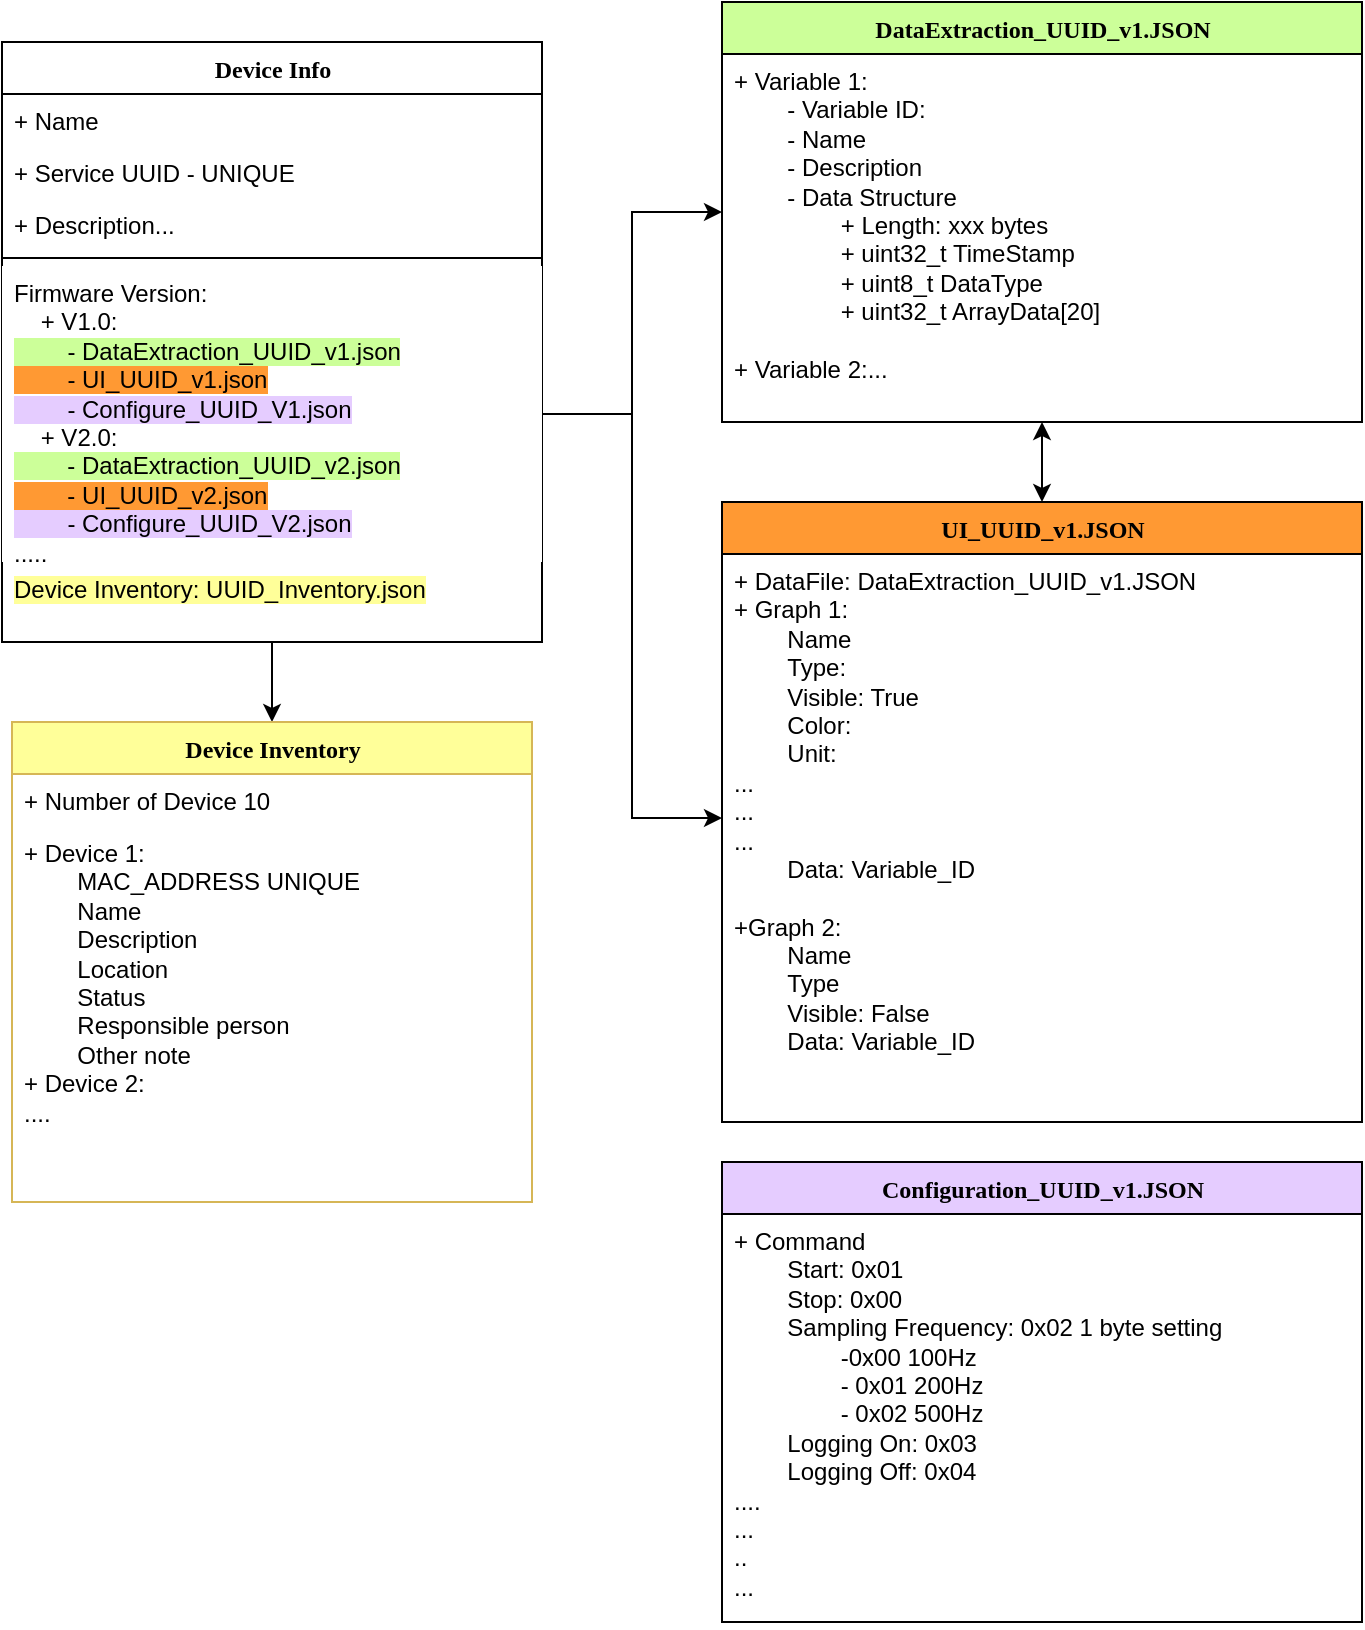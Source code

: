 <mxfile version="22.0.5" type="github">
  <diagram name="Page-1" id="9f46799a-70d6-7492-0946-bef42562c5a5">
    <mxGraphModel dx="1434" dy="878" grid="1" gridSize="10" guides="1" tooltips="1" connect="1" arrows="1" fold="1" page="1" pageScale="1" pageWidth="1100" pageHeight="850" background="none" math="0" shadow="0">
      <root>
        <mxCell id="0" />
        <mxCell id="1" parent="0" />
        <mxCell id="8NWCVkhZBtBibmG_ez0Z-12" style="edgeStyle=orthogonalEdgeStyle;rounded=0;orthogonalLoop=1;jettySize=auto;html=1;exitX=0.5;exitY=1;exitDx=0;exitDy=0;entryX=0.5;entryY=0;entryDx=0;entryDy=0;" edge="1" parent="1" source="78961159f06e98e8-17" target="78961159f06e98e8-56">
          <mxGeometry relative="1" as="geometry" />
        </mxCell>
        <mxCell id="78961159f06e98e8-17" value="Device Info" style="swimlane;html=1;fontStyle=1;align=center;verticalAlign=top;childLayout=stackLayout;horizontal=1;startSize=26;horizontalStack=0;resizeParent=1;resizeLast=0;collapsible=1;marginBottom=0;swimlaneFillColor=#ffffff;rounded=0;shadow=0;comic=0;labelBackgroundColor=none;strokeWidth=1;fillColor=none;fontFamily=Verdana;fontSize=12" parent="1" vertex="1">
          <mxGeometry x="40" y="40" width="270" height="300" as="geometry" />
        </mxCell>
        <mxCell id="78961159f06e98e8-21" value="+ Name" style="text;html=1;strokeColor=none;fillColor=none;align=left;verticalAlign=top;spacingLeft=4;spacingRight=4;whiteSpace=wrap;overflow=hidden;rotatable=0;points=[[0,0.5],[1,0.5]];portConstraint=eastwest;" parent="78961159f06e98e8-17" vertex="1">
          <mxGeometry y="26" width="270" height="26" as="geometry" />
        </mxCell>
        <mxCell id="78961159f06e98e8-23" value="+ Service UUID - UNIQUE" style="text;html=1;strokeColor=none;fillColor=none;align=left;verticalAlign=top;spacingLeft=4;spacingRight=4;whiteSpace=wrap;overflow=hidden;rotatable=0;points=[[0,0.5],[1,0.5]];portConstraint=eastwest;" parent="78961159f06e98e8-17" vertex="1">
          <mxGeometry y="52" width="270" height="26" as="geometry" />
        </mxCell>
        <mxCell id="78961159f06e98e8-25" value="+ Description...&lt;br&gt;" style="text;html=1;strokeColor=none;fillColor=none;align=left;verticalAlign=top;spacingLeft=4;spacingRight=4;whiteSpace=wrap;overflow=hidden;rotatable=0;points=[[0,0.5],[1,0.5]];portConstraint=eastwest;" parent="78961159f06e98e8-17" vertex="1">
          <mxGeometry y="78" width="270" height="26" as="geometry" />
        </mxCell>
        <mxCell id="78961159f06e98e8-19" value="" style="line;html=1;strokeWidth=1;fillColor=none;align=left;verticalAlign=middle;spacingTop=-1;spacingLeft=3;spacingRight=3;rotatable=0;labelPosition=right;points=[];portConstraint=eastwest;" parent="78961159f06e98e8-17" vertex="1">
          <mxGeometry y="104" width="270" height="8" as="geometry" />
        </mxCell>
        <mxCell id="78961159f06e98e8-20" value="Firmware Version:&lt;br&gt;&lt;span style=&quot;&quot;&gt;&lt;span style=&quot;white-space: pre;&quot;&gt;&amp;nbsp;&amp;nbsp;&amp;nbsp;&amp;nbsp;&lt;/span&gt;&lt;/span&gt;+ V1.0: &lt;br&gt;&lt;span style=&quot;background-color: rgb(204, 255, 153);&quot;&gt;&lt;span style=&quot;&quot;&gt;&lt;span style=&quot;white-space: pre;&quot;&gt;&amp;nbsp;&amp;nbsp;&amp;nbsp;&amp;nbsp;&lt;/span&gt;&lt;/span&gt;&lt;span style=&quot;&quot;&gt;&lt;span style=&quot;white-space: pre;&quot;&gt;&amp;nbsp;&amp;nbsp;&amp;nbsp;&amp;nbsp;&lt;/span&gt;&lt;/span&gt;- DataExtraction_UUID_v1.json&lt;br&gt;&lt;/span&gt;&lt;span style=&quot;background-color: rgb(255, 153, 51);&quot;&gt;&lt;span style=&quot;&quot;&gt;&lt;span style=&quot;white-space: pre;&quot;&gt;&amp;nbsp;&amp;nbsp;&amp;nbsp;&amp;nbsp;&lt;/span&gt;&lt;/span&gt;&lt;span style=&quot;&quot;&gt;&lt;span style=&quot;white-space: pre;&quot;&gt;&amp;nbsp;&amp;nbsp;&amp;nbsp;&amp;nbsp;&lt;/span&gt;&lt;/span&gt;- UI_UUID_v1.json&lt;br&gt;&lt;/span&gt;&lt;span style=&quot;background-color: rgb(229, 204, 255);&quot;&gt;&lt;span style=&quot;white-space: pre;&quot;&gt;&amp;nbsp;&amp;nbsp;&amp;nbsp;&amp;nbsp;&lt;/span&gt;&lt;span style=&quot;white-space: pre;&quot;&gt;&amp;nbsp;&amp;nbsp;&amp;nbsp;&amp;nbsp;&lt;/span&gt;- Configure_UUID_V1.json&lt;br&gt;&lt;/span&gt;&lt;span style=&quot;&quot;&gt;&lt;span style=&quot;white-space: pre;&quot;&gt;&amp;nbsp;&amp;nbsp;&amp;nbsp;&amp;nbsp;&lt;/span&gt;&lt;/span&gt;+ V2.0:&amp;nbsp;&lt;br style=&quot;border-color: var(--border-color);&quot;&gt;&#x9;&lt;span style=&quot;background-color: rgb(204, 255, 153);&quot;&gt;&lt;span style=&quot;border-color: var(--border-color);&quot;&gt;&lt;span style=&quot;white-space: pre;&quot;&gt;&lt;span style=&quot;white-space: pre;&quot;&gt;&#x9;&lt;/span&gt;&lt;/span&gt;&lt;/span&gt;- DataExtraction_UUID_v2.json&lt;br style=&quot;border-color: var(--border-color);&quot;&gt;&lt;/span&gt;&lt;span style=&quot;background-color: rgb(255, 153, 51);&quot;&gt;&lt;span style=&quot;border-color: var(--border-color);&quot;&gt;&lt;span style=&quot;white-space: pre;&quot;&gt;&amp;nbsp;&amp;nbsp;&amp;nbsp;&amp;nbsp;&lt;/span&gt;&lt;/span&gt;&lt;span style=&quot;border-color: var(--border-color);&quot;&gt;&lt;span style=&quot;white-space: pre;&quot;&gt;&amp;nbsp;&amp;nbsp;&amp;nbsp;&amp;nbsp;-&lt;/span&gt;&lt;/span&gt;&amp;nbsp;UI_UUID_v2.json&lt;br style=&quot;border-color: var(--border-color);&quot;&gt;&lt;/span&gt;&lt;span style=&quot;background-color: rgb(229, 204, 255);&quot;&gt;&lt;span style=&quot;border-color: var(--border-color);&quot;&gt;&lt;span style=&quot;white-space: pre;&quot;&gt;&amp;nbsp;&amp;nbsp;&amp;nbsp;&amp;nbsp;&lt;/span&gt;&lt;/span&gt;&lt;span style=&quot;border-color: var(--border-color);&quot;&gt;&lt;span style=&quot;white-space: pre;&quot;&gt;&amp;nbsp;&amp;nbsp;&amp;nbsp;&amp;nbsp;&lt;/span&gt;&lt;/span&gt;- Configure_UUID_V2.json&lt;br&gt;&lt;/span&gt;....." style="text;html=1;strokeColor=none;fillColor=default;align=left;verticalAlign=top;spacingLeft=4;spacingRight=4;whiteSpace=wrap;overflow=hidden;rotatable=0;points=[[0,0.5],[1,0.5]];portConstraint=eastwest;" parent="78961159f06e98e8-17" vertex="1">
          <mxGeometry y="112" width="270" height="148" as="geometry" />
        </mxCell>
        <mxCell id="8NWCVkhZBtBibmG_ez0Z-2" value="&lt;span style=&quot;background-color: rgb(255, 255, 153);&quot;&gt;Device Inventory: UUID_Inventory.json&lt;/span&gt;" style="text;html=1;strokeColor=none;fillColor=none;align=left;verticalAlign=top;spacingLeft=4;spacingRight=4;whiteSpace=wrap;overflow=hidden;rotatable=0;points=[[0,0.5],[1,0.5]];portConstraint=eastwest;" vertex="1" parent="78961159f06e98e8-17">
          <mxGeometry y="260" width="270" height="26" as="geometry" />
        </mxCell>
        <mxCell id="8NWCVkhZBtBibmG_ez0Z-10" style="edgeStyle=orthogonalEdgeStyle;rounded=0;orthogonalLoop=1;jettySize=auto;html=1;entryX=0.5;entryY=0;entryDx=0;entryDy=0;startArrow=classic;startFill=1;" edge="1" parent="1" source="78961159f06e98e8-30" target="8NWCVkhZBtBibmG_ez0Z-4">
          <mxGeometry relative="1" as="geometry" />
        </mxCell>
        <mxCell id="78961159f06e98e8-30" value="DataExtraction_UUID_v1.JSON" style="swimlane;html=1;fontStyle=1;align=center;verticalAlign=top;childLayout=stackLayout;horizontal=1;startSize=26;horizontalStack=0;resizeParent=1;resizeLast=0;collapsible=1;marginBottom=0;swimlaneFillColor=#ffffff;rounded=0;shadow=0;comic=0;labelBackgroundColor=none;strokeWidth=1;fillColor=#CCFF99;fontFamily=Verdana;fontSize=12" parent="1" vertex="1">
          <mxGeometry x="400" y="20" width="320" height="210" as="geometry" />
        </mxCell>
        <mxCell id="78961159f06e98e8-31" value="+ Variable 1:&amp;nbsp;&lt;br&gt;&lt;span style=&quot;white-space: pre;&quot;&gt;&#x9;&lt;/span&gt;- Variable ID:&amp;nbsp;&lt;br&gt;&lt;span style=&quot;white-space: pre;&quot;&gt;&#x9;&lt;/span&gt;- Name&lt;br&gt;&lt;span style=&quot;white-space: pre;&quot;&gt;&#x9;&lt;/span&gt;- Description&lt;br&gt;&lt;span style=&quot;white-space: pre;&quot;&gt;&#x9;&lt;/span&gt;- Data Structure&lt;br&gt;&lt;span style=&quot;white-space: pre;&quot;&gt;&#x9;&lt;span style=&quot;white-space: pre;&quot;&gt;&#x9;&lt;/span&gt;+&lt;/span&gt;&amp;nbsp;Length: xxx bytes&lt;br&gt;&lt;span style=&quot;white-space: pre;&quot;&gt;&#x9;&lt;/span&gt;&lt;span style=&quot;white-space: pre;&quot;&gt;&#x9;&lt;/span&gt;+ uint32_t TimeStamp&lt;br&gt;&lt;span style=&quot;white-space: pre;&quot;&gt;&#x9;&lt;/span&gt;&lt;span style=&quot;white-space: pre;&quot;&gt;&#x9;&lt;/span&gt;+ uint8_t DataType&lt;br&gt;&lt;span style=&quot;white-space: pre;&quot;&gt;&#x9;&lt;/span&gt;&lt;span style=&quot;white-space: pre;&quot;&gt;&#x9;&lt;/span&gt;+ uint32_t ArrayData[20]&lt;br&gt;&lt;br&gt;+ Variable 2:..." style="text;html=1;strokeColor=none;fillColor=none;align=left;verticalAlign=top;spacingLeft=4;spacingRight=4;whiteSpace=wrap;overflow=hidden;rotatable=0;points=[[0,0.5],[1,0.5]];portConstraint=eastwest;" parent="78961159f06e98e8-30" vertex="1">
          <mxGeometry y="26" width="320" height="184" as="geometry" />
        </mxCell>
        <mxCell id="78961159f06e98e8-56" value="Device Inventory" style="swimlane;html=1;fontStyle=1;align=center;verticalAlign=top;childLayout=stackLayout;horizontal=1;startSize=26;horizontalStack=0;resizeParent=1;resizeLast=0;collapsible=1;marginBottom=0;swimlaneFillColor=#ffffff;rounded=0;shadow=0;comic=0;labelBackgroundColor=none;strokeWidth=1;fillColor=#FFFF99;fontFamily=Verdana;fontSize=12;strokeColor=#d6b656;" parent="1" vertex="1">
          <mxGeometry x="45" y="380" width="260" height="240" as="geometry" />
        </mxCell>
        <mxCell id="78961159f06e98e8-57" value="+ Number of Device 10" style="text;html=1;strokeColor=none;fillColor=none;align=left;verticalAlign=top;spacingLeft=4;spacingRight=4;whiteSpace=wrap;overflow=hidden;rotatable=0;points=[[0,0.5],[1,0.5]];portConstraint=eastwest;" parent="78961159f06e98e8-56" vertex="1">
          <mxGeometry y="26" width="260" height="26" as="geometry" />
        </mxCell>
        <mxCell id="78961159f06e98e8-58" value="+ Device 1:&lt;br&gt;&lt;span style=&quot;white-space: pre;&quot;&gt;&#x9;&lt;/span&gt;MAC_ADDRESS UNIQUE&lt;br&gt;&lt;span style=&quot;white-space: pre;&quot;&gt;&#x9;&lt;/span&gt;Name&lt;br&gt;&lt;span style=&quot;white-space: pre;&quot;&gt;&#x9;&lt;/span&gt;Description&lt;br&gt;&lt;span style=&quot;white-space: pre;&quot;&gt;&#x9;&lt;/span&gt;Location&lt;br&gt;&lt;span style=&quot;white-space: pre;&quot;&gt;&#x9;&lt;/span&gt;Status&lt;br&gt;&lt;span style=&quot;white-space: pre;&quot;&gt;&#x9;&lt;/span&gt;Responsible person&lt;br&gt;&lt;span style=&quot;white-space: pre;&quot;&gt;&#x9;&lt;/span&gt;Other note&lt;br&gt;+ Device 2:&lt;br&gt;...." style="text;html=1;strokeColor=none;fillColor=none;align=left;verticalAlign=top;spacingLeft=4;spacingRight=4;whiteSpace=wrap;overflow=hidden;rotatable=0;points=[[0,0.5],[1,0.5]];portConstraint=eastwest;" parent="78961159f06e98e8-56" vertex="1">
          <mxGeometry y="52" width="260" height="148" as="geometry" />
        </mxCell>
        <mxCell id="78961159f06e98e8-130" style="edgeStyle=elbowEdgeStyle;html=1;labelBackgroundColor=none;startFill=0;startSize=8;endArrow=diamondThin;endFill=0;endSize=16;fontFamily=Verdana;fontSize=12;elbow=vertical;" parent="1" edge="1">
          <mxGeometry relative="1" as="geometry">
            <mxPoint x="550" y="617" as="sourcePoint" />
            <mxPoint x="520" y="617" as="targetPoint" />
          </mxGeometry>
        </mxCell>
        <mxCell id="8NWCVkhZBtBibmG_ez0Z-3" value="" style="edgeStyle=orthogonalEdgeStyle;rounded=0;orthogonalLoop=1;jettySize=auto;html=1;entryX=0;entryY=0.5;entryDx=0;entryDy=0;" edge="1" parent="1" source="78961159f06e98e8-20" target="78961159f06e98e8-30">
          <mxGeometry relative="1" as="geometry">
            <mxPoint x="800" y="171" as="targetPoint" />
          </mxGeometry>
        </mxCell>
        <mxCell id="8NWCVkhZBtBibmG_ez0Z-4" value="UI_UUID_v1.JSON" style="swimlane;html=1;fontStyle=1;align=center;verticalAlign=top;childLayout=stackLayout;horizontal=1;startSize=26;horizontalStack=0;resizeParent=1;resizeLast=0;collapsible=1;marginBottom=0;swimlaneFillColor=#ffffff;rounded=0;shadow=0;comic=0;labelBackgroundColor=none;strokeWidth=1;fillColor=#FF9933;fontFamily=Verdana;fontSize=12" vertex="1" parent="1">
          <mxGeometry x="400" y="270" width="320" height="310" as="geometry" />
        </mxCell>
        <mxCell id="8NWCVkhZBtBibmG_ez0Z-5" value="+ DataFile: DataExtraction_UUID_v1.JSON&lt;br&gt;+ Graph 1:&lt;br&gt;&lt;span style=&quot;white-space: pre;&quot;&gt;&#x9;&lt;/span&gt;Name&lt;br&gt;&lt;span style=&quot;white-space: pre;&quot;&gt;&#x9;&lt;/span&gt;Type:&lt;br&gt;&lt;span style=&quot;white-space: pre;&quot;&gt;&#x9;&lt;/span&gt;Visible: True&lt;br&gt;&lt;span style=&quot;white-space: pre;&quot;&gt;&#x9;&lt;/span&gt;Color:&lt;br&gt;&lt;span style=&quot;white-space: pre;&quot;&gt;&#x9;&lt;/span&gt;Unit:&lt;br&gt;...&lt;br&gt;...&lt;br&gt;...&lt;br&gt;&lt;span style=&quot;white-space: pre;&quot;&gt;&#x9;&lt;/span&gt;Data: Variable_ID&lt;br&gt;&lt;span style=&quot;white-space: pre;&quot;&gt;&#x9;&lt;/span&gt;&lt;br&gt;+Graph 2:&lt;br&gt;&lt;span style=&quot;white-space: pre;&quot;&gt;&#x9;&lt;/span&gt;Name&lt;br&gt;&lt;span style=&quot;white-space: pre;&quot;&gt;&#x9;&lt;/span&gt;Type&lt;br&gt;&lt;span style=&quot;white-space: pre;&quot;&gt;&#x9;&lt;/span&gt;Visible: False&lt;br&gt;&lt;span style=&quot;white-space: pre;&quot;&gt;&#x9;&lt;/span&gt;Data: Variable_ID" style="text;html=1;strokeColor=none;fillColor=none;align=left;verticalAlign=top;spacingLeft=4;spacingRight=4;whiteSpace=wrap;overflow=hidden;rotatable=0;points=[[0,0.5],[1,0.5]];portConstraint=eastwest;" vertex="1" parent="8NWCVkhZBtBibmG_ez0Z-4">
          <mxGeometry y="26" width="320" height="264" as="geometry" />
        </mxCell>
        <mxCell id="8NWCVkhZBtBibmG_ez0Z-6" style="edgeStyle=orthogonalEdgeStyle;rounded=0;orthogonalLoop=1;jettySize=auto;html=1;exitX=1;exitY=0.5;exitDx=0;exitDy=0;entryX=0;entryY=0.5;entryDx=0;entryDy=0;" edge="1" parent="1" source="78961159f06e98e8-20" target="8NWCVkhZBtBibmG_ez0Z-5">
          <mxGeometry relative="1" as="geometry" />
        </mxCell>
        <mxCell id="8NWCVkhZBtBibmG_ez0Z-7" value="Configuration_UUID_v1.JSON" style="swimlane;html=1;fontStyle=1;align=center;verticalAlign=top;childLayout=stackLayout;horizontal=1;startSize=26;horizontalStack=0;resizeParent=1;resizeLast=0;collapsible=1;marginBottom=0;swimlaneFillColor=#ffffff;rounded=0;shadow=0;comic=0;labelBackgroundColor=none;strokeWidth=1;fillColor=#E5CCFF;fontFamily=Verdana;fontSize=12" vertex="1" parent="1">
          <mxGeometry x="400" y="600" width="320" height="230" as="geometry" />
        </mxCell>
        <mxCell id="8NWCVkhZBtBibmG_ez0Z-8" value="+ Command&lt;br&gt;&lt;span style=&quot;white-space: pre;&quot;&gt;&#x9;&lt;/span&gt;Start: 0x01&lt;br&gt;&lt;span style=&quot;white-space: pre;&quot;&gt;&#x9;&lt;/span&gt;Stop: 0x00&lt;br&gt;&lt;span style=&quot;white-space: pre;&quot;&gt;&#x9;&lt;/span&gt;Sampling Frequency: 0x02 1 byte setting&lt;br&gt;&lt;span style=&quot;white-space: pre;&quot;&gt;&#x9;&lt;/span&gt;&lt;span style=&quot;white-space: pre;&quot;&gt;&#x9;&lt;/span&gt;-0x00 100Hz&lt;br&gt;&lt;span style=&quot;white-space: pre;&quot;&gt;&#x9;&lt;/span&gt;&lt;span style=&quot;white-space: pre;&quot;&gt;&#x9;&lt;/span&gt;- 0x01 200Hz&lt;br&gt;&lt;span style=&quot;white-space: pre;&quot;&gt;&#x9;&lt;/span&gt;&lt;span style=&quot;white-space: pre;&quot;&gt;&#x9;&lt;/span&gt;- 0x02 500Hz&lt;br&gt;&lt;span style=&quot;white-space: pre;&quot;&gt;&#x9;&lt;/span&gt;Logging On: 0x03&lt;br&gt;&lt;span style=&quot;white-space: pre;&quot;&gt;&#x9;&lt;/span&gt;Logging Off: 0x04&lt;br&gt;....&lt;br&gt;...&lt;br&gt;..&lt;br&gt;..." style="text;html=1;strokeColor=none;fillColor=none;align=left;verticalAlign=top;spacingLeft=4;spacingRight=4;whiteSpace=wrap;overflow=hidden;rotatable=0;points=[[0,0.5],[1,0.5]];portConstraint=eastwest;" vertex="1" parent="8NWCVkhZBtBibmG_ez0Z-7">
          <mxGeometry y="26" width="320" height="204" as="geometry" />
        </mxCell>
      </root>
    </mxGraphModel>
  </diagram>
</mxfile>
